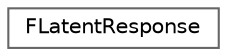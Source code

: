 digraph "Graphical Class Hierarchy"
{
 // INTERACTIVE_SVG=YES
 // LATEX_PDF_SIZE
  bgcolor="transparent";
  edge [fontname=Helvetica,fontsize=10,labelfontname=Helvetica,labelfontsize=10];
  node [fontname=Helvetica,fontsize=10,shape=box,height=0.2,width=0.4];
  rankdir="LR";
  Node0 [id="Node000000",label="FLatentResponse",height=0.2,width=0.4,color="grey40", fillcolor="white", style="filled",URL="$dd/d0d/structFLatentResponse.html",tooltip=" "];
}
